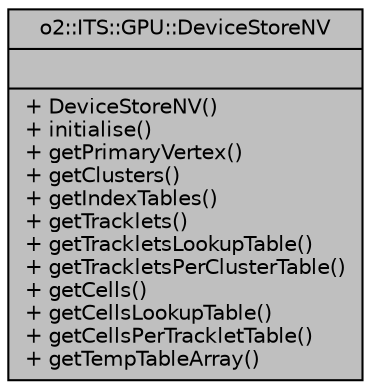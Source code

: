 digraph "o2::ITS::GPU::DeviceStoreNV"
{
 // INTERACTIVE_SVG=YES
  bgcolor="transparent";
  edge [fontname="Helvetica",fontsize="10",labelfontname="Helvetica",labelfontsize="10"];
  node [fontname="Helvetica",fontsize="10",shape=record];
  Node1 [label="{o2::ITS::GPU::DeviceStoreNV\n||+ DeviceStoreNV()\l+ initialise()\l+ getPrimaryVertex()\l+ getClusters()\l+ getIndexTables()\l+ getTracklets()\l+ getTrackletsLookupTable()\l+ getTrackletsPerClusterTable()\l+ getCells()\l+ getCellsLookupTable()\l+ getCellsPerTrackletTable()\l+ getTempTableArray()\l}",height=0.2,width=0.4,color="black", fillcolor="grey75", style="filled" fontcolor="black"];
}
